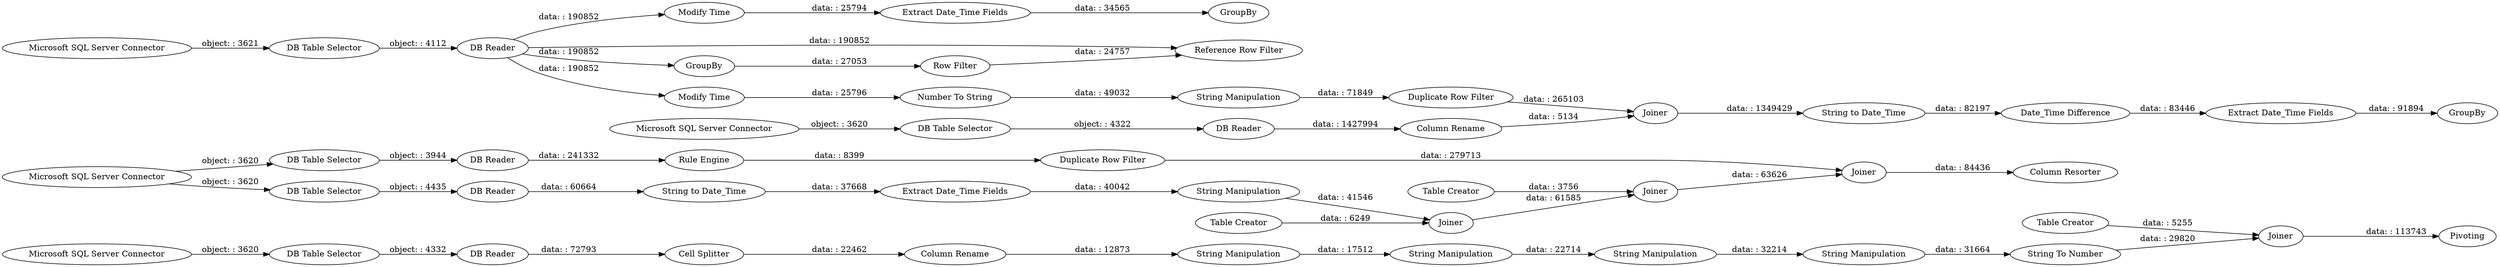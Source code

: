 digraph {
	"-7756438763667516889_3" [label="String Manipulation"]
	"4709460346857346246_83" [label="Extract Date_Time Fields"]
	"7304037270971409733_327" [label=Pivoting]
	"4709460346857346246_98" [label="Column Resorter"]
	"7304037270971409733_326" [label="Column Rename"]
	"-4218633855888605016_43" [label="Microsoft SQL Server Connector"]
	"4709460346857346246_97" [label=Joiner]
	"4709460346857346246_93" [label="String Manipulation"]
	"689258085257123089_44" [label="DB Table Selector"]
	"7304037270971409733_341" [label="Row Filter"]
	"4709460346857346246_84" [label="Table Creator"]
	"4709460346857346246_43" [label="Microsoft SQL Server Connector"]
	"7304037270971409733_325" [label="Cell Splitter"]
	"7304037270971409733_332" [label="Extract Date_Time Fields"]
	"7304037270971409733_336" [label="Number To String"]
	"7304037270971409733_337" [label="String Manipulation"]
	"-7756438763667516889_168" [label=Joiner]
	"7304037270971409733_345" [label="String to Date_Time"]
	"689258085257123089_43" [label="Microsoft SQL Server Connector"]
	"4709460346857346246_88" [label="DB Reader"]
	"4709460346857346246_45" [label="DB Reader"]
	"4709460346857346246_85" [label=Joiner]
	"-7756438763667516889_4" [label="String Manipulation"]
	"-4218633855888605016_45" [label="DB Reader"]
	"-4218633855888605016_44" [label="DB Table Selector"]
	"7304037270971409733_348" [label=GroupBy]
	"2664058744082776876_45" [label="DB Reader"]
	"7304037270971409733_331" [label="Modify Time"]
	"7304037270971409733_339" [label=Joiner]
	"689258085257123089_45" [label="DB Reader"]
	"7304037270971409733_342" [label="Reference Row Filter"]
	"2664058744082776876_43" [label="Microsoft SQL Server Connector"]
	"7304037270971409733_333" [label=GroupBy]
	"-7756438763667516889_167" [label="Table Creator"]
	"4709460346857346246_96" [label="Duplicate Row Filter"]
	"4709460346857346246_94" [label="Table Creator"]
	"2664058744082776876_44" [label="DB Table Selector"]
	"7304037270971409733_340" [label=GroupBy]
	"-7756438763667516889_2" [label="String Manipulation"]
	"4709460346857346246_44" [label="DB Table Selector"]
	"7304037270971409733_344" [label="Column Rename"]
	"7304037270971409733_335" [label="Modify Time"]
	"7304037270971409733_338" [label="Duplicate Row Filter"]
	"7304037270971409733_347" [label="Extract Date_Time Fields"]
	"4709460346857346246_89" [label="DB Table Selector"]
	"-7756438763667516889_5" [label="String Manipulation"]
	"7304037270971409733_346" [label="Date_Time Difference"]
	"4709460346857346246_90" [label="Rule Engine"]
	"-7756438763667516889_6" [label="String To Number"]
	"4709460346857346246_95" [label=Joiner]
	"4709460346857346246_82" [label="String to Date_Time"]
	"7304037270971409733_337" -> "7304037270971409733_338" [label="data: : 71849"]
	"7304037270971409733_335" -> "7304037270971409733_336" [label="data: : 25796"]
	"-4218633855888605016_45" -> "7304037270971409733_342" [label="data: : 190852"]
	"2664058744082776876_44" -> "2664058744082776876_45" [label="object: : 4332"]
	"-7756438763667516889_4" -> "-7756438763667516889_5" [label="data: : 32214"]
	"7304037270971409733_325" -> "7304037270971409733_326" [label="data: : 22462"]
	"689258085257123089_45" -> "7304037270971409733_344" [label="data: : 1427994"]
	"4709460346857346246_96" -> "4709460346857346246_97" [label="data: : 279713"]
	"689258085257123089_43" -> "689258085257123089_44" [label="object: : 3620"]
	"7304037270971409733_336" -> "7304037270971409733_337" [label="data: : 49032"]
	"-4218633855888605016_45" -> "7304037270971409733_340" [label="data: : 190852"]
	"7304037270971409733_332" -> "7304037270971409733_333" [label="data: : 34565"]
	"4709460346857346246_95" -> "4709460346857346246_97" [label="data: : 63626"]
	"4709460346857346246_43" -> "4709460346857346246_89" [label="object: : 3620"]
	"-4218633855888605016_44" -> "-4218633855888605016_45" [label="object: : 4112"]
	"2664058744082776876_45" -> "7304037270971409733_325" [label="data: : 72793"]
	"-4218633855888605016_43" -> "-4218633855888605016_44" [label="object: : 3621"]
	"7304037270971409733_344" -> "7304037270971409733_339" [label="data: : 5134"]
	"4709460346857346246_45" -> "4709460346857346246_82" [label="data: : 60664"]
	"-4218633855888605016_45" -> "7304037270971409733_331" [label="data: : 190852"]
	"4709460346857346246_82" -> "4709460346857346246_83" [label="data: : 37668"]
	"7304037270971409733_345" -> "7304037270971409733_346" [label="data: : 82197"]
	"7304037270971409733_340" -> "7304037270971409733_341" [label="data: : 27053"]
	"7304037270971409733_338" -> "7304037270971409733_339" [label="data: : 265103"]
	"7304037270971409733_347" -> "7304037270971409733_348" [label="data: : 91894"]
	"4709460346857346246_85" -> "4709460346857346246_95" [label="data: : 61585"]
	"-4218633855888605016_45" -> "7304037270971409733_335" [label="data: : 190852"]
	"7304037270971409733_346" -> "7304037270971409733_347" [label="data: : 83446"]
	"4709460346857346246_83" -> "4709460346857346246_93" [label="data: : 40042"]
	"4709460346857346246_90" -> "4709460346857346246_96" [label="data: : 8399"]
	"7304037270971409733_341" -> "7304037270971409733_342" [label="data: : 24757"]
	"-7756438763667516889_2" -> "-7756438763667516889_3" [label="data: : 17512"]
	"4709460346857346246_43" -> "4709460346857346246_44" [label="object: : 3620"]
	"-7756438763667516889_5" -> "-7756438763667516889_6" [label="data: : 31664"]
	"-7756438763667516889_167" -> "-7756438763667516889_168" [label="data: : 5255"]
	"4709460346857346246_93" -> "4709460346857346246_85" [label="data: : 41546"]
	"4709460346857346246_88" -> "4709460346857346246_90" [label="data: : 241332"]
	"4709460346857346246_89" -> "4709460346857346246_88" [label="object: : 3944"]
	"4709460346857346246_44" -> "4709460346857346246_45" [label="object: : 4435"]
	"2664058744082776876_43" -> "2664058744082776876_44" [label="object: : 3620"]
	"689258085257123089_44" -> "689258085257123089_45" [label="object: : 4322"]
	"7304037270971409733_331" -> "7304037270971409733_332" [label="data: : 25794"]
	"7304037270971409733_339" -> "7304037270971409733_345" [label="data: : 1349429"]
	"4709460346857346246_84" -> "4709460346857346246_85" [label="data: : 6249"]
	"-7756438763667516889_6" -> "-7756438763667516889_168" [label="data: : 29820"]
	"-7756438763667516889_168" -> "7304037270971409733_327" [label="data: : 113743"]
	"4709460346857346246_97" -> "4709460346857346246_98" [label="data: : 84436"]
	"4709460346857346246_94" -> "4709460346857346246_95" [label="data: : 3756"]
	"-7756438763667516889_3" -> "-7756438763667516889_4" [label="data: : 22714"]
	"7304037270971409733_326" -> "-7756438763667516889_2" [label="data: : 12873"]
	rankdir=LR
}
